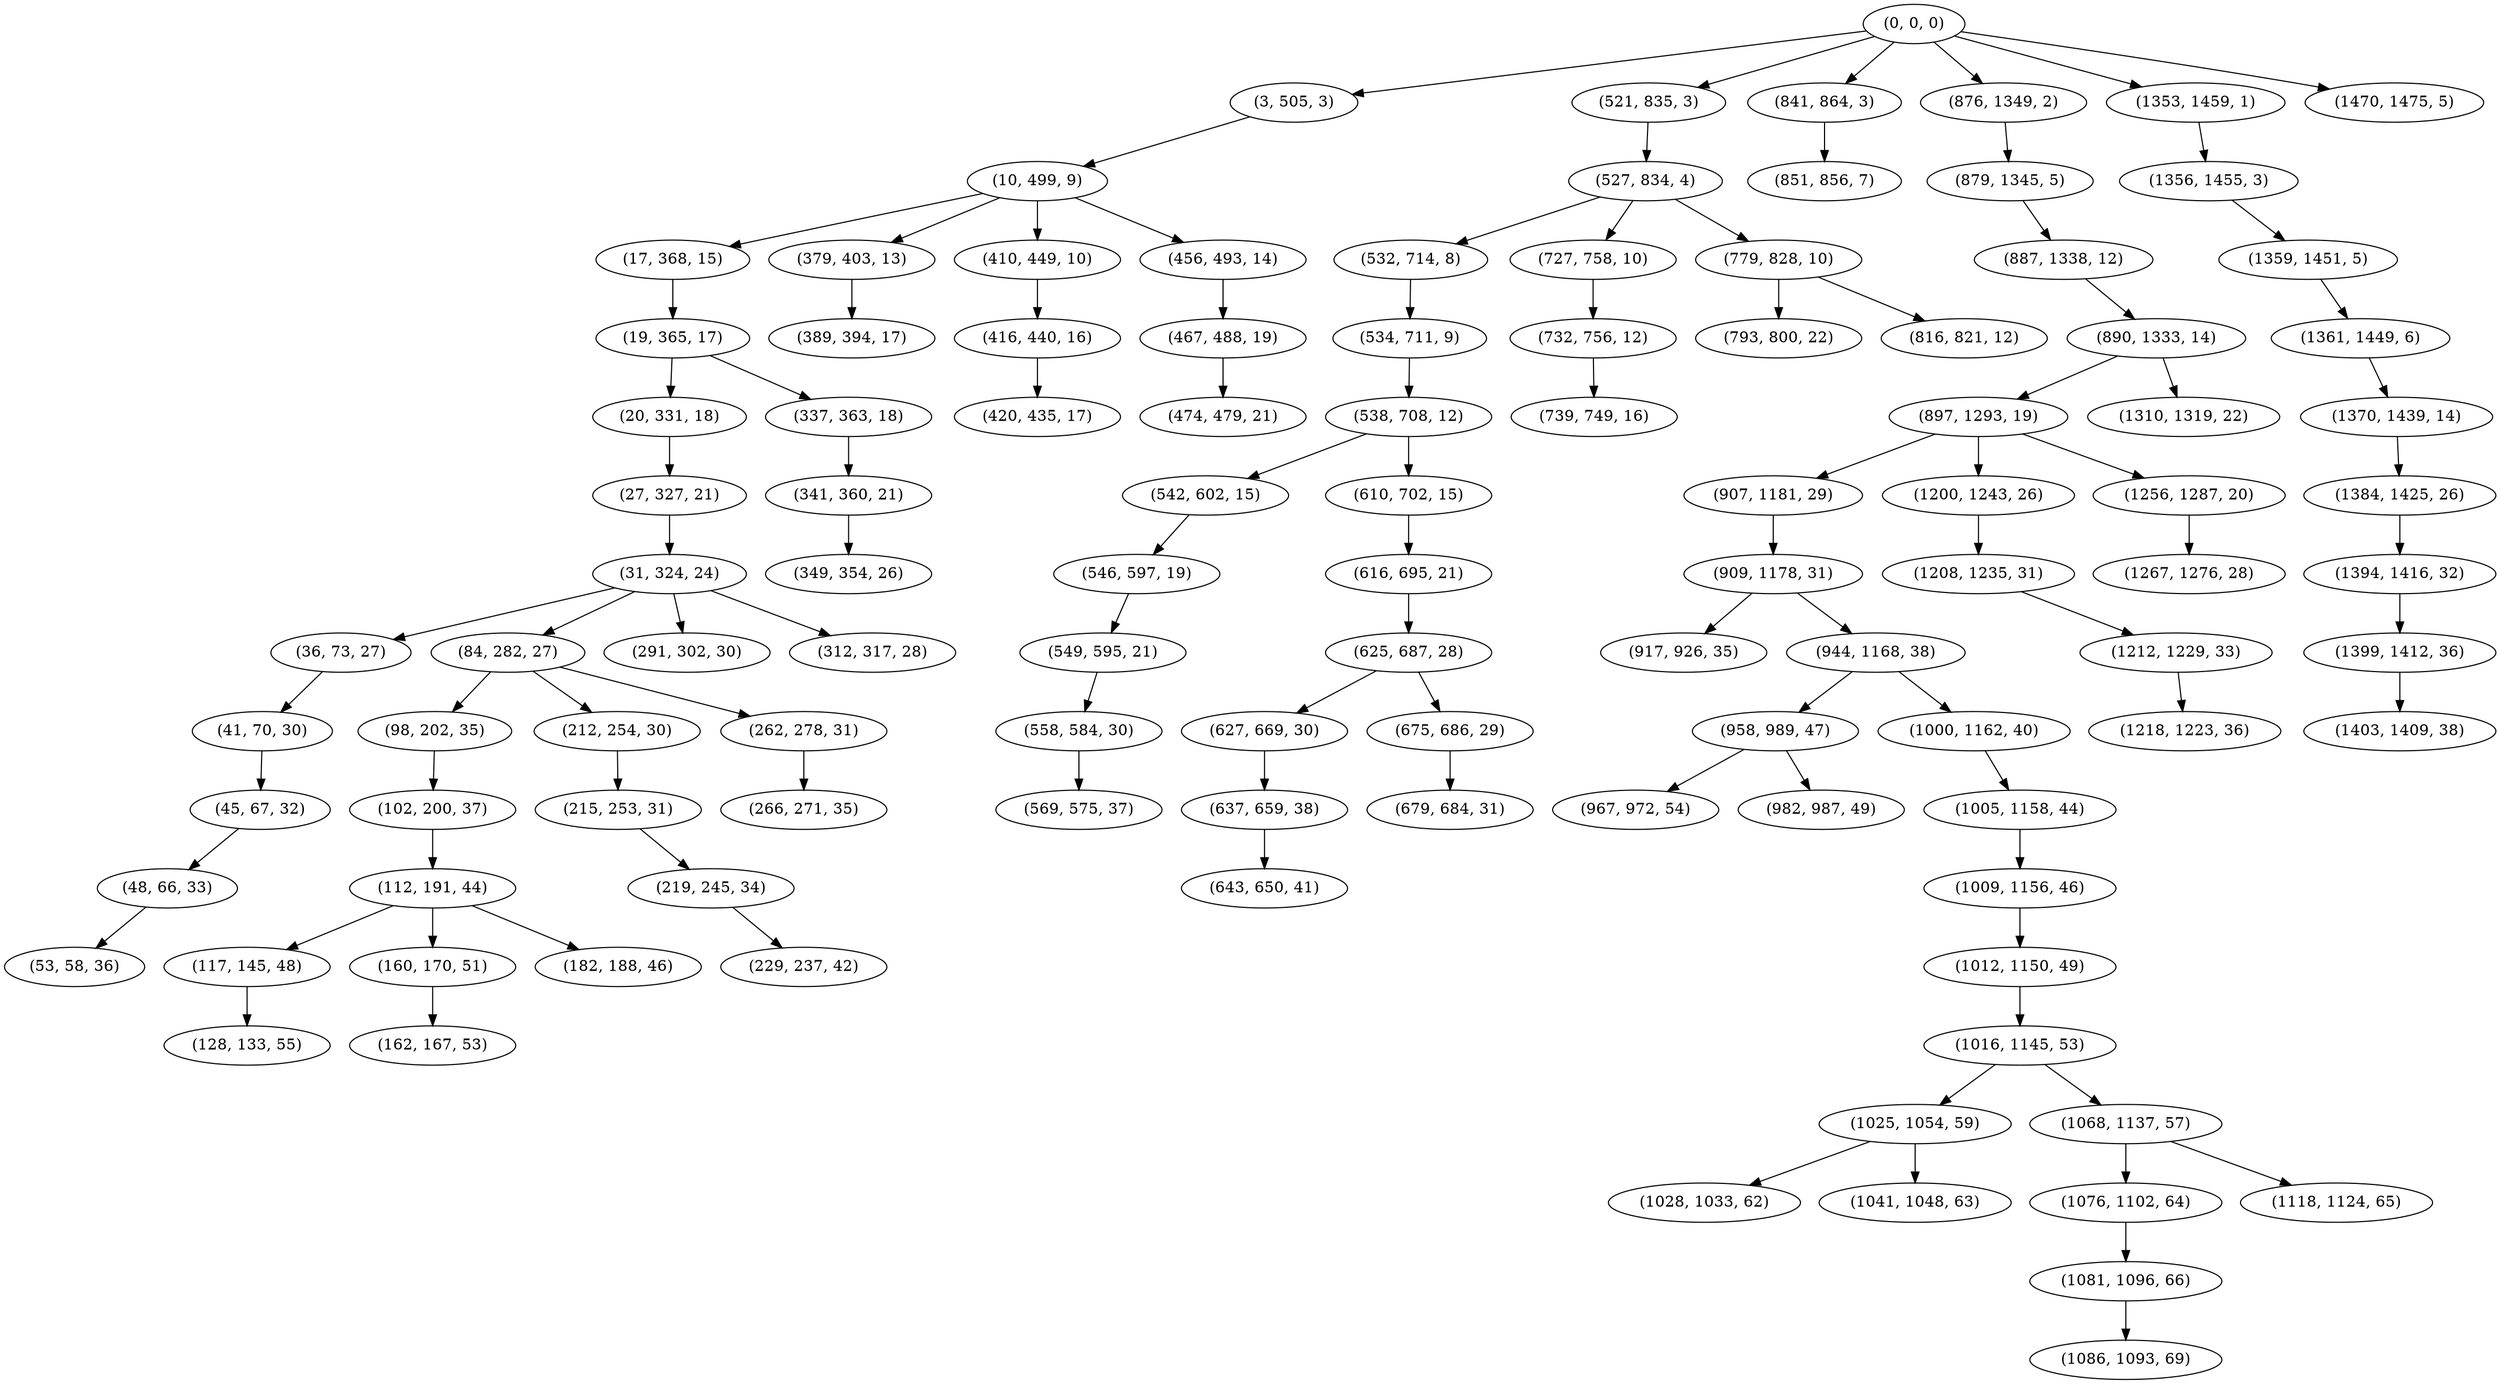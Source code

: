 digraph tree {
    "(0, 0, 0)";
    "(3, 505, 3)";
    "(10, 499, 9)";
    "(17, 368, 15)";
    "(19, 365, 17)";
    "(20, 331, 18)";
    "(27, 327, 21)";
    "(31, 324, 24)";
    "(36, 73, 27)";
    "(41, 70, 30)";
    "(45, 67, 32)";
    "(48, 66, 33)";
    "(53, 58, 36)";
    "(84, 282, 27)";
    "(98, 202, 35)";
    "(102, 200, 37)";
    "(112, 191, 44)";
    "(117, 145, 48)";
    "(128, 133, 55)";
    "(160, 170, 51)";
    "(162, 167, 53)";
    "(182, 188, 46)";
    "(212, 254, 30)";
    "(215, 253, 31)";
    "(219, 245, 34)";
    "(229, 237, 42)";
    "(262, 278, 31)";
    "(266, 271, 35)";
    "(291, 302, 30)";
    "(312, 317, 28)";
    "(337, 363, 18)";
    "(341, 360, 21)";
    "(349, 354, 26)";
    "(379, 403, 13)";
    "(389, 394, 17)";
    "(410, 449, 10)";
    "(416, 440, 16)";
    "(420, 435, 17)";
    "(456, 493, 14)";
    "(467, 488, 19)";
    "(474, 479, 21)";
    "(521, 835, 3)";
    "(527, 834, 4)";
    "(532, 714, 8)";
    "(534, 711, 9)";
    "(538, 708, 12)";
    "(542, 602, 15)";
    "(546, 597, 19)";
    "(549, 595, 21)";
    "(558, 584, 30)";
    "(569, 575, 37)";
    "(610, 702, 15)";
    "(616, 695, 21)";
    "(625, 687, 28)";
    "(627, 669, 30)";
    "(637, 659, 38)";
    "(643, 650, 41)";
    "(675, 686, 29)";
    "(679, 684, 31)";
    "(727, 758, 10)";
    "(732, 756, 12)";
    "(739, 749, 16)";
    "(779, 828, 10)";
    "(793, 800, 22)";
    "(816, 821, 12)";
    "(841, 864, 3)";
    "(851, 856, 7)";
    "(876, 1349, 2)";
    "(879, 1345, 5)";
    "(887, 1338, 12)";
    "(890, 1333, 14)";
    "(897, 1293, 19)";
    "(907, 1181, 29)";
    "(909, 1178, 31)";
    "(917, 926, 35)";
    "(944, 1168, 38)";
    "(958, 989, 47)";
    "(967, 972, 54)";
    "(982, 987, 49)";
    "(1000, 1162, 40)";
    "(1005, 1158, 44)";
    "(1009, 1156, 46)";
    "(1012, 1150, 49)";
    "(1016, 1145, 53)";
    "(1025, 1054, 59)";
    "(1028, 1033, 62)";
    "(1041, 1048, 63)";
    "(1068, 1137, 57)";
    "(1076, 1102, 64)";
    "(1081, 1096, 66)";
    "(1086, 1093, 69)";
    "(1118, 1124, 65)";
    "(1200, 1243, 26)";
    "(1208, 1235, 31)";
    "(1212, 1229, 33)";
    "(1218, 1223, 36)";
    "(1256, 1287, 20)";
    "(1267, 1276, 28)";
    "(1310, 1319, 22)";
    "(1353, 1459, 1)";
    "(1356, 1455, 3)";
    "(1359, 1451, 5)";
    "(1361, 1449, 6)";
    "(1370, 1439, 14)";
    "(1384, 1425, 26)";
    "(1394, 1416, 32)";
    "(1399, 1412, 36)";
    "(1403, 1409, 38)";
    "(1470, 1475, 5)";
    "(0, 0, 0)" -> "(3, 505, 3)";
    "(0, 0, 0)" -> "(521, 835, 3)";
    "(0, 0, 0)" -> "(841, 864, 3)";
    "(0, 0, 0)" -> "(876, 1349, 2)";
    "(0, 0, 0)" -> "(1353, 1459, 1)";
    "(0, 0, 0)" -> "(1470, 1475, 5)";
    "(3, 505, 3)" -> "(10, 499, 9)";
    "(10, 499, 9)" -> "(17, 368, 15)";
    "(10, 499, 9)" -> "(379, 403, 13)";
    "(10, 499, 9)" -> "(410, 449, 10)";
    "(10, 499, 9)" -> "(456, 493, 14)";
    "(17, 368, 15)" -> "(19, 365, 17)";
    "(19, 365, 17)" -> "(20, 331, 18)";
    "(19, 365, 17)" -> "(337, 363, 18)";
    "(20, 331, 18)" -> "(27, 327, 21)";
    "(27, 327, 21)" -> "(31, 324, 24)";
    "(31, 324, 24)" -> "(36, 73, 27)";
    "(31, 324, 24)" -> "(84, 282, 27)";
    "(31, 324, 24)" -> "(291, 302, 30)";
    "(31, 324, 24)" -> "(312, 317, 28)";
    "(36, 73, 27)" -> "(41, 70, 30)";
    "(41, 70, 30)" -> "(45, 67, 32)";
    "(45, 67, 32)" -> "(48, 66, 33)";
    "(48, 66, 33)" -> "(53, 58, 36)";
    "(84, 282, 27)" -> "(98, 202, 35)";
    "(84, 282, 27)" -> "(212, 254, 30)";
    "(84, 282, 27)" -> "(262, 278, 31)";
    "(98, 202, 35)" -> "(102, 200, 37)";
    "(102, 200, 37)" -> "(112, 191, 44)";
    "(112, 191, 44)" -> "(117, 145, 48)";
    "(112, 191, 44)" -> "(160, 170, 51)";
    "(112, 191, 44)" -> "(182, 188, 46)";
    "(117, 145, 48)" -> "(128, 133, 55)";
    "(160, 170, 51)" -> "(162, 167, 53)";
    "(212, 254, 30)" -> "(215, 253, 31)";
    "(215, 253, 31)" -> "(219, 245, 34)";
    "(219, 245, 34)" -> "(229, 237, 42)";
    "(262, 278, 31)" -> "(266, 271, 35)";
    "(337, 363, 18)" -> "(341, 360, 21)";
    "(341, 360, 21)" -> "(349, 354, 26)";
    "(379, 403, 13)" -> "(389, 394, 17)";
    "(410, 449, 10)" -> "(416, 440, 16)";
    "(416, 440, 16)" -> "(420, 435, 17)";
    "(456, 493, 14)" -> "(467, 488, 19)";
    "(467, 488, 19)" -> "(474, 479, 21)";
    "(521, 835, 3)" -> "(527, 834, 4)";
    "(527, 834, 4)" -> "(532, 714, 8)";
    "(527, 834, 4)" -> "(727, 758, 10)";
    "(527, 834, 4)" -> "(779, 828, 10)";
    "(532, 714, 8)" -> "(534, 711, 9)";
    "(534, 711, 9)" -> "(538, 708, 12)";
    "(538, 708, 12)" -> "(542, 602, 15)";
    "(538, 708, 12)" -> "(610, 702, 15)";
    "(542, 602, 15)" -> "(546, 597, 19)";
    "(546, 597, 19)" -> "(549, 595, 21)";
    "(549, 595, 21)" -> "(558, 584, 30)";
    "(558, 584, 30)" -> "(569, 575, 37)";
    "(610, 702, 15)" -> "(616, 695, 21)";
    "(616, 695, 21)" -> "(625, 687, 28)";
    "(625, 687, 28)" -> "(627, 669, 30)";
    "(625, 687, 28)" -> "(675, 686, 29)";
    "(627, 669, 30)" -> "(637, 659, 38)";
    "(637, 659, 38)" -> "(643, 650, 41)";
    "(675, 686, 29)" -> "(679, 684, 31)";
    "(727, 758, 10)" -> "(732, 756, 12)";
    "(732, 756, 12)" -> "(739, 749, 16)";
    "(779, 828, 10)" -> "(793, 800, 22)";
    "(779, 828, 10)" -> "(816, 821, 12)";
    "(841, 864, 3)" -> "(851, 856, 7)";
    "(876, 1349, 2)" -> "(879, 1345, 5)";
    "(879, 1345, 5)" -> "(887, 1338, 12)";
    "(887, 1338, 12)" -> "(890, 1333, 14)";
    "(890, 1333, 14)" -> "(897, 1293, 19)";
    "(890, 1333, 14)" -> "(1310, 1319, 22)";
    "(897, 1293, 19)" -> "(907, 1181, 29)";
    "(897, 1293, 19)" -> "(1200, 1243, 26)";
    "(897, 1293, 19)" -> "(1256, 1287, 20)";
    "(907, 1181, 29)" -> "(909, 1178, 31)";
    "(909, 1178, 31)" -> "(917, 926, 35)";
    "(909, 1178, 31)" -> "(944, 1168, 38)";
    "(944, 1168, 38)" -> "(958, 989, 47)";
    "(944, 1168, 38)" -> "(1000, 1162, 40)";
    "(958, 989, 47)" -> "(967, 972, 54)";
    "(958, 989, 47)" -> "(982, 987, 49)";
    "(1000, 1162, 40)" -> "(1005, 1158, 44)";
    "(1005, 1158, 44)" -> "(1009, 1156, 46)";
    "(1009, 1156, 46)" -> "(1012, 1150, 49)";
    "(1012, 1150, 49)" -> "(1016, 1145, 53)";
    "(1016, 1145, 53)" -> "(1025, 1054, 59)";
    "(1016, 1145, 53)" -> "(1068, 1137, 57)";
    "(1025, 1054, 59)" -> "(1028, 1033, 62)";
    "(1025, 1054, 59)" -> "(1041, 1048, 63)";
    "(1068, 1137, 57)" -> "(1076, 1102, 64)";
    "(1068, 1137, 57)" -> "(1118, 1124, 65)";
    "(1076, 1102, 64)" -> "(1081, 1096, 66)";
    "(1081, 1096, 66)" -> "(1086, 1093, 69)";
    "(1200, 1243, 26)" -> "(1208, 1235, 31)";
    "(1208, 1235, 31)" -> "(1212, 1229, 33)";
    "(1212, 1229, 33)" -> "(1218, 1223, 36)";
    "(1256, 1287, 20)" -> "(1267, 1276, 28)";
    "(1353, 1459, 1)" -> "(1356, 1455, 3)";
    "(1356, 1455, 3)" -> "(1359, 1451, 5)";
    "(1359, 1451, 5)" -> "(1361, 1449, 6)";
    "(1361, 1449, 6)" -> "(1370, 1439, 14)";
    "(1370, 1439, 14)" -> "(1384, 1425, 26)";
    "(1384, 1425, 26)" -> "(1394, 1416, 32)";
    "(1394, 1416, 32)" -> "(1399, 1412, 36)";
    "(1399, 1412, 36)" -> "(1403, 1409, 38)";
}
